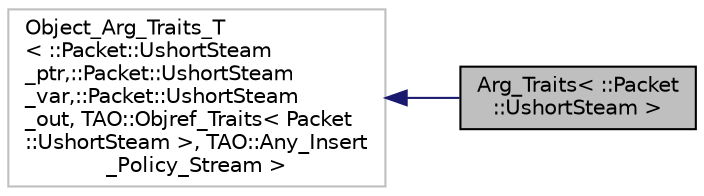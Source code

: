digraph "Arg_Traits&lt; ::Packet::UshortSteam &gt;"
{
 // INTERACTIVE_SVG=YES
  edge [fontname="Helvetica",fontsize="10",labelfontname="Helvetica",labelfontsize="10"];
  node [fontname="Helvetica",fontsize="10",shape=record];
  rankdir="LR";
  Node1 [label="Arg_Traits\< ::Packet\l::UshortSteam \>",height=0.2,width=0.4,color="black", fillcolor="grey75", style="filled", fontcolor="black"];
  Node2 -> Node1 [dir="back",color="midnightblue",fontsize="10",style="solid",fontname="Helvetica"];
  Node2 [label="Object_Arg_Traits_T\l\< ::Packet::UshortSteam\l_ptr,::Packet::UshortSteam\l_var,::Packet::UshortSteam\l_out, TAO::Objref_Traits\< Packet\l::UshortSteam \>, TAO::Any_Insert\l_Policy_Stream \>",height=0.2,width=0.4,color="grey75", fillcolor="white", style="filled"];
}
